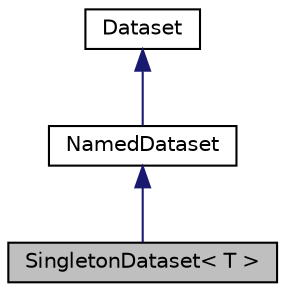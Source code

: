 digraph "SingletonDataset&lt; T &gt;"
{
 // LATEX_PDF_SIZE
  edge [fontname="Helvetica",fontsize="10",labelfontname="Helvetica",labelfontsize="10"];
  node [fontname="Helvetica",fontsize="10",shape=record];
  Node1 [label="SingletonDataset\< T \>",height=0.2,width=0.4,color="black", fillcolor="grey75", style="filled", fontcolor="black",tooltip="Implementation of a dataset holding a single value."];
  Node2 -> Node1 [dir="back",color="midnightblue",fontsize="10",style="solid",fontname="Helvetica"];
  Node2 [label="NamedDataset",height=0.2,width=0.4,color="black", fillcolor="white", style="filled",URL="$classarm__compute_1_1test_1_1framework_1_1dataset_1_1_named_dataset.xhtml",tooltip="Abstract implementation of a named dataset."];
  Node3 -> Node2 [dir="back",color="midnightblue",fontsize="10",style="solid",fontname="Helvetica"];
  Node3 [label="Dataset",height=0.2,width=0.4,color="black", fillcolor="white", style="filled",URL="$classarm__compute_1_1test_1_1framework_1_1dataset_1_1_dataset.xhtml",tooltip="Abstract dataset base class."];
}
